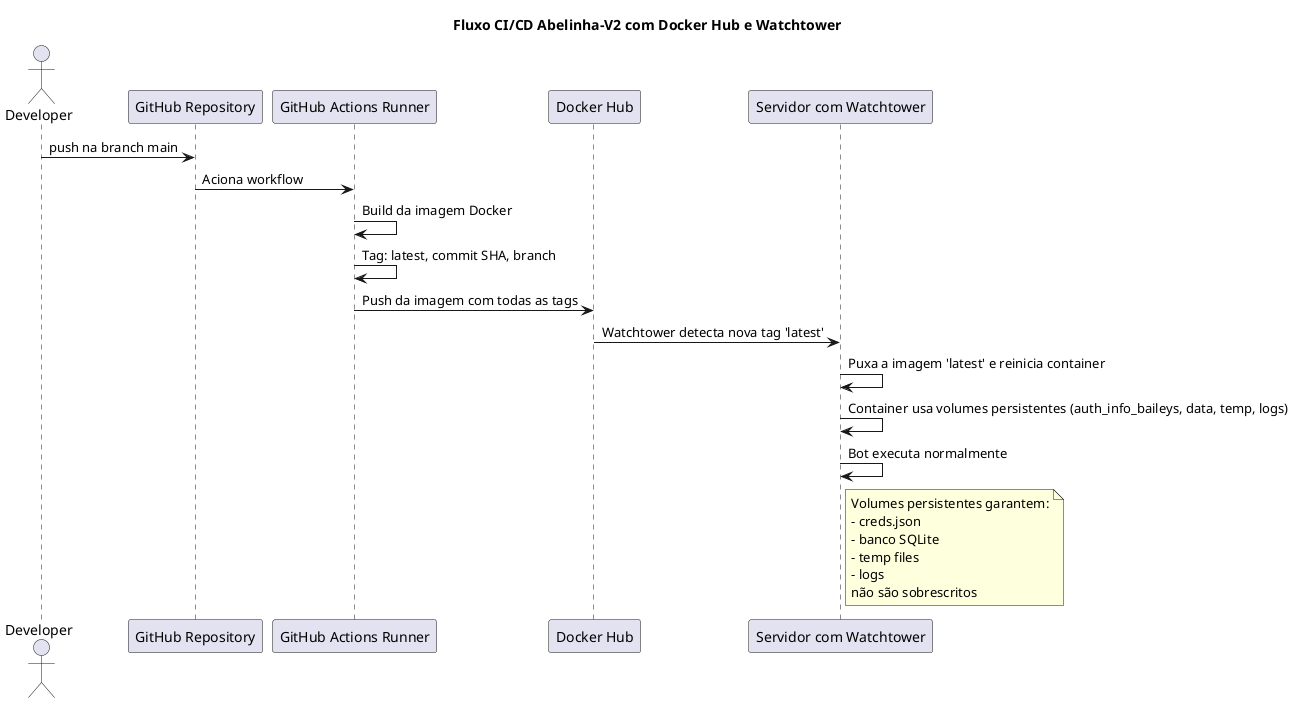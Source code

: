 @startuml Fluxo
title Fluxo CI/CD Abelinha-V2 com Docker Hub e Watchtower

actor Developer as Dev
participant "GitHub Repository" as GH
participant "GitHub Actions Runner" as Actions
participant "Docker Hub" as Docker
participant "Servidor com Watchtower" as Server

Dev -> GH : push na branch main
GH -> Actions : Aciona workflow
Actions -> Actions : Build da imagem Docker
Actions -> Actions : Tag: latest, commit SHA, branch
Actions -> Docker : Push da imagem com todas as tags
Docker -> Server : Watchtower detecta nova tag 'latest'
Server -> Server : Puxa a imagem 'latest' e reinicia container
Server -> Server : Container usa volumes persistentes (auth_info_baileys, data, temp, logs)
Server -> Server : Bot executa normalmente

note right of Server
Volumes persistentes garantem:
- creds.json
- banco SQLite
- temp files
- logs
não são sobrescritos
end note

@enduml
